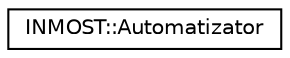 digraph "Graphical Class Hierarchy"
{
  edge [fontname="Helvetica",fontsize="10",labelfontname="Helvetica",labelfontsize="10"];
  node [fontname="Helvetica",fontsize="10",shape=record];
  rankdir="LR";
  Node1 [label="INMOST::Automatizator",height=0.2,width=0.4,color="black", fillcolor="white", style="filled",URL="$classINMOST_1_1Automatizator.html"];
}
